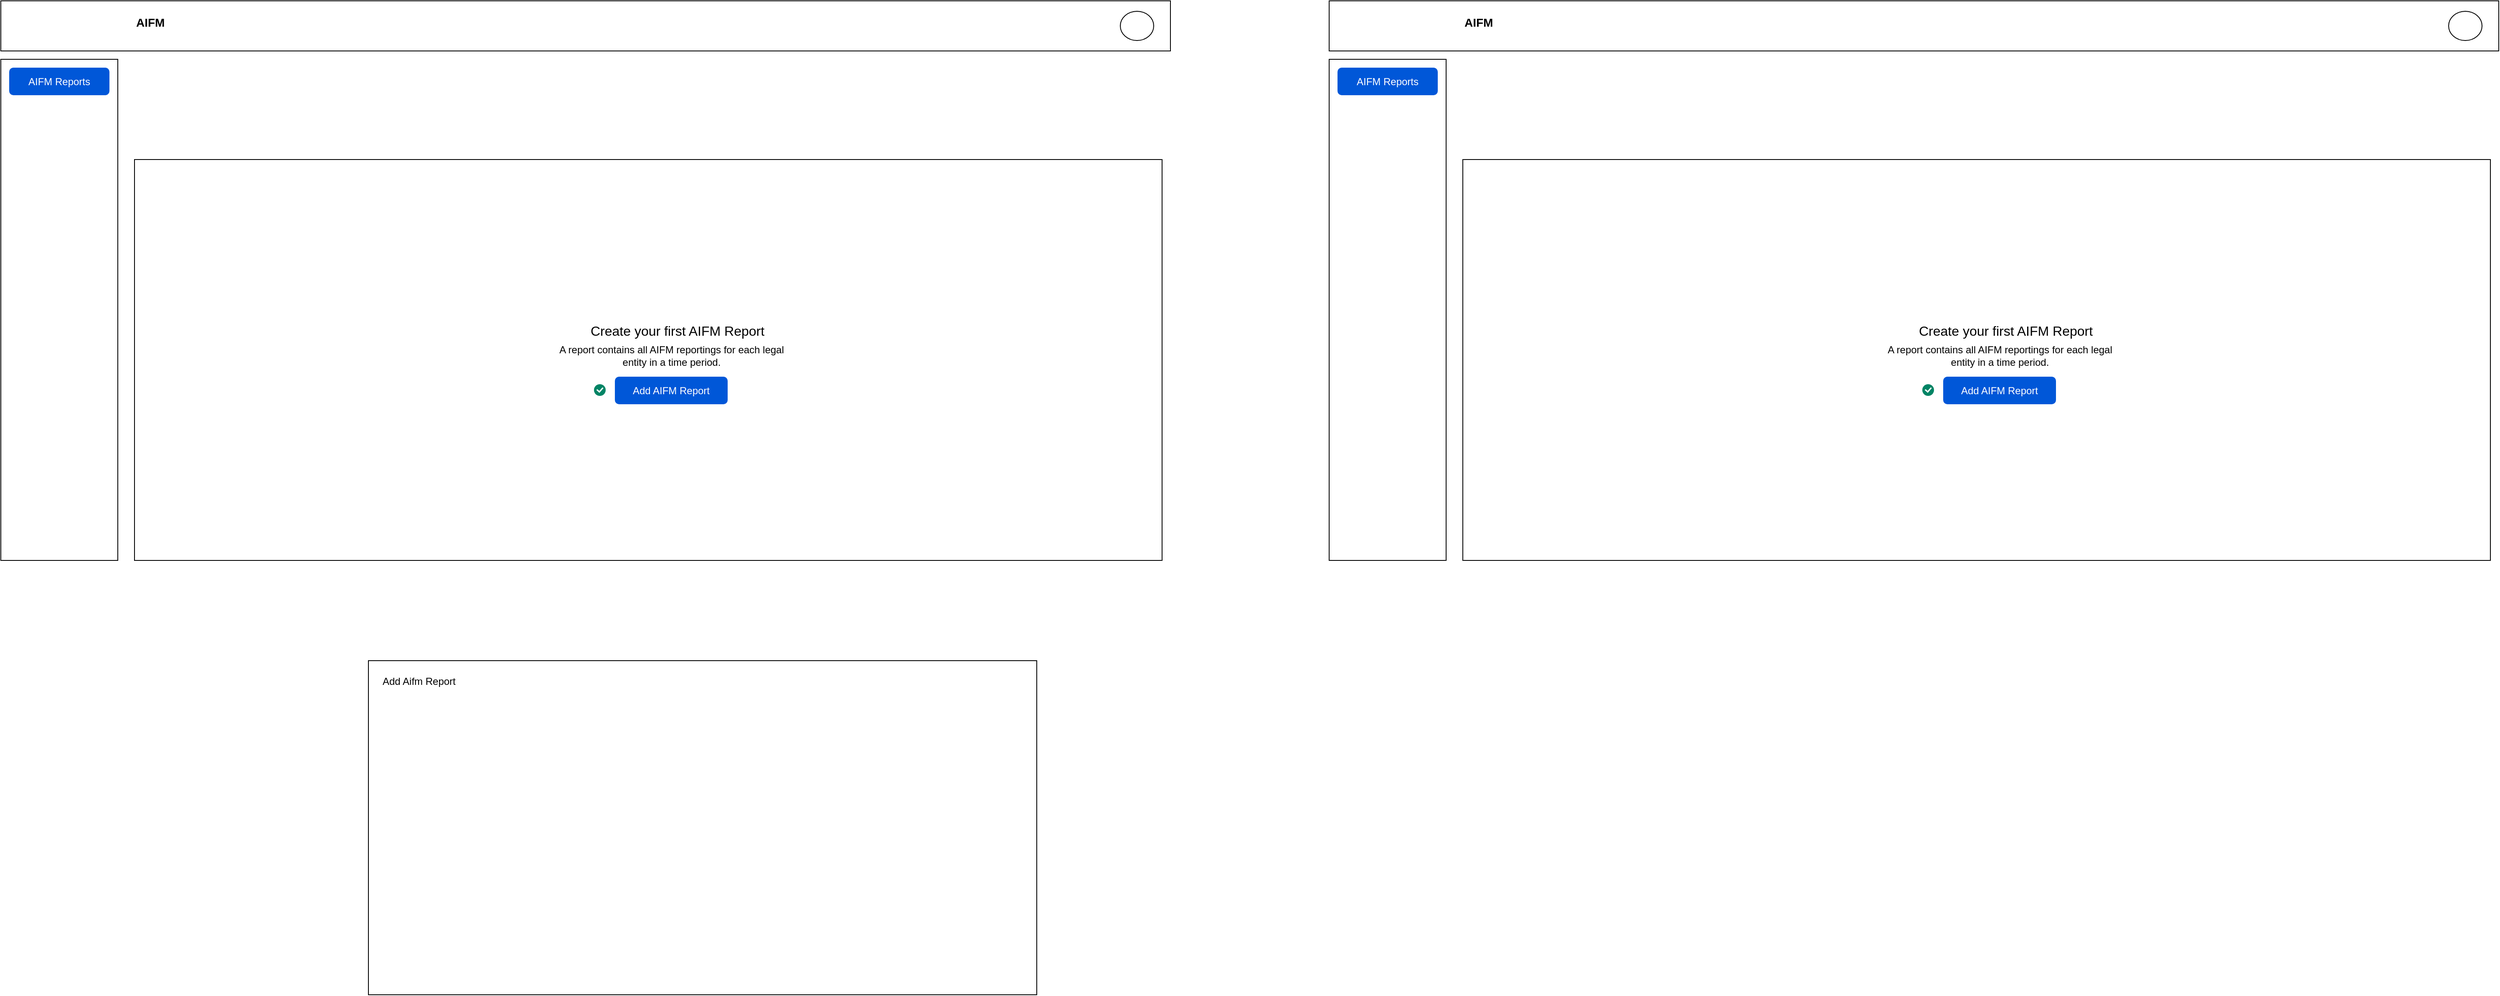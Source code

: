 <mxfile version="28.1.2">
  <diagram name="Page-1" id="4ARpTzNdhLFGgtW9GgOX">
    <mxGraphModel dx="1632" dy="1515" grid="1" gridSize="10" guides="1" tooltips="1" connect="1" arrows="1" fold="1" page="1" pageScale="1" pageWidth="850" pageHeight="1100" math="0" shadow="0">
      <root>
        <mxCell id="0" />
        <mxCell id="1" parent="0" />
        <mxCell id="5kFhr63On37pDTz6j-MV-1" value="" style="rounded=0;whiteSpace=wrap;html=1;" vertex="1" parent="1">
          <mxGeometry x="40" y="80" width="140" height="600" as="geometry" />
        </mxCell>
        <mxCell id="5kFhr63On37pDTz6j-MV-2" value="" style="rounded=0;whiteSpace=wrap;html=1;" vertex="1" parent="1">
          <mxGeometry x="40" y="10" width="1400" height="60" as="geometry" />
        </mxCell>
        <mxCell id="5kFhr63On37pDTz6j-MV-3" value="" style="ellipse;whiteSpace=wrap;html=1;" vertex="1" parent="1">
          <mxGeometry x="1380" y="22.5" width="40" height="35" as="geometry" />
        </mxCell>
        <mxCell id="5kFhr63On37pDTz6j-MV-4" value="&lt;span&gt;&lt;/span&gt;&lt;span&gt;&lt;/span&gt;&lt;span style=&quot;font-weight: bold; font-size: 14px; white-space: pre-wrap;&quot;&gt;AIFM&lt;/span&gt;" style="text;whiteSpace=wrap;html=1;" vertex="1" parent="1">
          <mxGeometry x="200" y="21" width="160" height="32.5" as="geometry" />
        </mxCell>
        <mxCell id="5kFhr63On37pDTz6j-MV-9" value="" style="shape=image;verticalLabelPosition=bottom;labelBackgroundColor=default;verticalAlign=top;aspect=fixed;imageAspect=0;image=https://www.goldingcapital.com/themes/master_theme/logo.svg;" vertex="1" parent="1">
          <mxGeometry x="56.43" y="30" width="103.57" height="14.5" as="geometry" />
        </mxCell>
        <mxCell id="5kFhr63On37pDTz6j-MV-10" value="AIFM Reports" style="rounded=1;fillColor=#0057D8;strokeColor=none;html=1;whiteSpace=wrap;fontColor=#ffffff;align=center;verticalAlign=middle;fontStyle=0;fontSize=12;sketch=0;" vertex="1" parent="1">
          <mxGeometry x="50" y="90" width="120" height="33" as="geometry" />
        </mxCell>
        <mxCell id="5kFhr63On37pDTz6j-MV-11" value="" style="rounded=0;whiteSpace=wrap;html=1;" vertex="1" parent="1">
          <mxGeometry x="200" y="200" width="1230" height="480" as="geometry" />
        </mxCell>
        <mxCell id="5kFhr63On37pDTz6j-MV-12" value="Add AIFM Report" style="rounded=1;fillColor=#0057D8;align=center;strokeColor=none;html=1;whiteSpace=wrap;fontColor=#ffffff;fontSize=12;sketch=0;" vertex="1" parent="1">
          <mxGeometry x="775" y="460" width="135" height="33" as="geometry" />
        </mxCell>
        <mxCell id="5kFhr63On37pDTz6j-MV-13" value="" style="html=1;shadow=0;dashed=0;shape=mxgraph.atlassian.checkbox;fillColor=#008465;strokeColor=none;html=1;sketch=0;" vertex="1" parent="1">
          <mxGeometry x="750" y="469" width="14" height="14" as="geometry" />
        </mxCell>
        <mxCell id="5kFhr63On37pDTz6j-MV-14" value="A report contains all AIFM reportings for each legal entity in a time period." style="text;html=1;align=center;verticalAlign=middle;whiteSpace=wrap;rounded=0;fillColor=none;fontSize=12;" vertex="1" parent="1">
          <mxGeometry x="702.5" y="420" width="280" height="30" as="geometry" />
        </mxCell>
        <mxCell id="5kFhr63On37pDTz6j-MV-15" value="Create your first AIFM Report" style="text;html=1;align=center;verticalAlign=middle;whiteSpace=wrap;rounded=0;fillColor=none;fontSize=16;" vertex="1" parent="1">
          <mxGeometry x="710" y="390" width="280" height="30" as="geometry" />
        </mxCell>
        <mxCell id="5kFhr63On37pDTz6j-MV-49" value="" style="rounded=0;whiteSpace=wrap;html=1;" vertex="1" parent="1">
          <mxGeometry x="1630" y="80" width="140" height="600" as="geometry" />
        </mxCell>
        <mxCell id="5kFhr63On37pDTz6j-MV-50" value="" style="rounded=0;whiteSpace=wrap;html=1;" vertex="1" parent="1">
          <mxGeometry x="1630" y="10" width="1400" height="60" as="geometry" />
        </mxCell>
        <mxCell id="5kFhr63On37pDTz6j-MV-51" value="" style="ellipse;whiteSpace=wrap;html=1;" vertex="1" parent="1">
          <mxGeometry x="2970" y="22.5" width="40" height="35" as="geometry" />
        </mxCell>
        <mxCell id="5kFhr63On37pDTz6j-MV-52" value="&lt;span&gt;&lt;/span&gt;&lt;span&gt;&lt;/span&gt;&lt;span style=&quot;font-weight: bold; font-size: 14px; white-space: pre-wrap;&quot;&gt;AIFM&lt;/span&gt;" style="text;whiteSpace=wrap;html=1;" vertex="1" parent="1">
          <mxGeometry x="1790" y="21" width="160" height="32.5" as="geometry" />
        </mxCell>
        <mxCell id="5kFhr63On37pDTz6j-MV-53" value="" style="shape=image;verticalLabelPosition=bottom;labelBackgroundColor=default;verticalAlign=top;aspect=fixed;imageAspect=0;image=https://www.goldingcapital.com/themes/master_theme/logo.svg;" vertex="1" parent="1">
          <mxGeometry x="1646.43" y="30" width="103.57" height="14.5" as="geometry" />
        </mxCell>
        <mxCell id="5kFhr63On37pDTz6j-MV-54" value="AIFM Reports" style="rounded=1;fillColor=#0057D8;strokeColor=none;html=1;whiteSpace=wrap;fontColor=#ffffff;align=center;verticalAlign=middle;fontStyle=0;fontSize=12;sketch=0;" vertex="1" parent="1">
          <mxGeometry x="1640" y="90" width="120" height="33" as="geometry" />
        </mxCell>
        <mxCell id="5kFhr63On37pDTz6j-MV-55" value="" style="rounded=0;whiteSpace=wrap;html=1;" vertex="1" parent="1">
          <mxGeometry x="1790" y="200" width="1230" height="480" as="geometry" />
        </mxCell>
        <mxCell id="5kFhr63On37pDTz6j-MV-56" value="Add AIFM Report" style="rounded=1;fillColor=#0057D8;align=center;strokeColor=none;html=1;whiteSpace=wrap;fontColor=#ffffff;fontSize=12;sketch=0;" vertex="1" parent="1">
          <mxGeometry x="2365" y="460" width="135" height="33" as="geometry" />
        </mxCell>
        <mxCell id="5kFhr63On37pDTz6j-MV-57" value="" style="html=1;shadow=0;dashed=0;shape=mxgraph.atlassian.checkbox;fillColor=#008465;strokeColor=none;html=1;sketch=0;" vertex="1" parent="1">
          <mxGeometry x="2340" y="469" width="14" height="14" as="geometry" />
        </mxCell>
        <mxCell id="5kFhr63On37pDTz6j-MV-58" value="A report contains all AIFM reportings for each legal entity in a time period." style="text;html=1;align=center;verticalAlign=middle;whiteSpace=wrap;rounded=0;fillColor=none;fontSize=12;" vertex="1" parent="1">
          <mxGeometry x="2292.5" y="420" width="280" height="30" as="geometry" />
        </mxCell>
        <mxCell id="5kFhr63On37pDTz6j-MV-59" value="Create your first AIFM Report" style="text;html=1;align=center;verticalAlign=middle;whiteSpace=wrap;rounded=0;fillColor=none;fontSize=16;" vertex="1" parent="1">
          <mxGeometry x="2300" y="390" width="280" height="30" as="geometry" />
        </mxCell>
        <mxCell id="5kFhr63On37pDTz6j-MV-61" value="" style="rounded=0;whiteSpace=wrap;html=1;" vertex="1" parent="1">
          <mxGeometry x="480" y="800" width="800" height="400" as="geometry" />
        </mxCell>
        <mxCell id="5kFhr63On37pDTz6j-MV-62" value="Add Aifm Report" style="text;html=1;align=left;verticalAlign=middle;whiteSpace=wrap;rounded=0;" vertex="1" parent="1">
          <mxGeometry x="495" y="810" width="280" height="30" as="geometry" />
        </mxCell>
      </root>
    </mxGraphModel>
  </diagram>
</mxfile>
